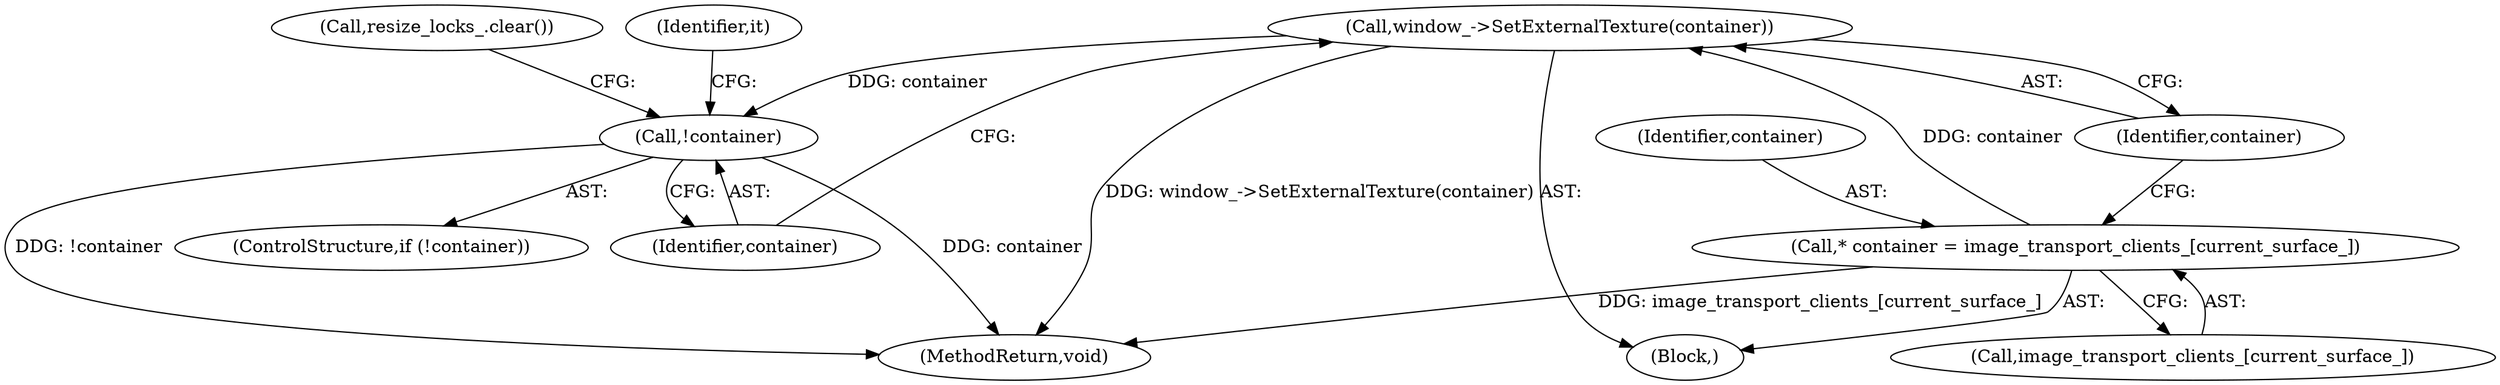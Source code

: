 digraph "0_Chrome_18d67244984a574ba2dd8779faabc0e3e34f4b76_34@pointer" {
"1000120" [label="(Call,window_->SetExternalTexture(container))"];
"1000115" [label="(Call,* container = image_transport_clients_[current_surface_])"];
"1000123" [label="(Call,!container)"];
"1000116" [label="(Identifier,container)"];
"1000121" [label="(Identifier,container)"];
"1000117" [label="(Call,image_transport_clients_[current_surface_])"];
"1000122" [label="(ControlStructure,if (!container))"];
"1000126" [label="(Call,resize_locks_.clear())"];
"1000113" [label="(Block,)"];
"1000195" [label="(MethodReturn,void)"];
"1000123" [label="(Call,!container)"];
"1000115" [label="(Call,* container = image_transport_clients_[current_surface_])"];
"1000120" [label="(Call,window_->SetExternalTexture(container))"];
"1000131" [label="(Identifier,it)"];
"1000124" [label="(Identifier,container)"];
"1000120" -> "1000113"  [label="AST: "];
"1000120" -> "1000121"  [label="CFG: "];
"1000121" -> "1000120"  [label="AST: "];
"1000124" -> "1000120"  [label="CFG: "];
"1000120" -> "1000195"  [label="DDG: window_->SetExternalTexture(container)"];
"1000115" -> "1000120"  [label="DDG: container"];
"1000120" -> "1000123"  [label="DDG: container"];
"1000115" -> "1000113"  [label="AST: "];
"1000115" -> "1000117"  [label="CFG: "];
"1000116" -> "1000115"  [label="AST: "];
"1000117" -> "1000115"  [label="AST: "];
"1000121" -> "1000115"  [label="CFG: "];
"1000115" -> "1000195"  [label="DDG: image_transport_clients_[current_surface_]"];
"1000123" -> "1000122"  [label="AST: "];
"1000123" -> "1000124"  [label="CFG: "];
"1000124" -> "1000123"  [label="AST: "];
"1000126" -> "1000123"  [label="CFG: "];
"1000131" -> "1000123"  [label="CFG: "];
"1000123" -> "1000195"  [label="DDG: !container"];
"1000123" -> "1000195"  [label="DDG: container"];
}
